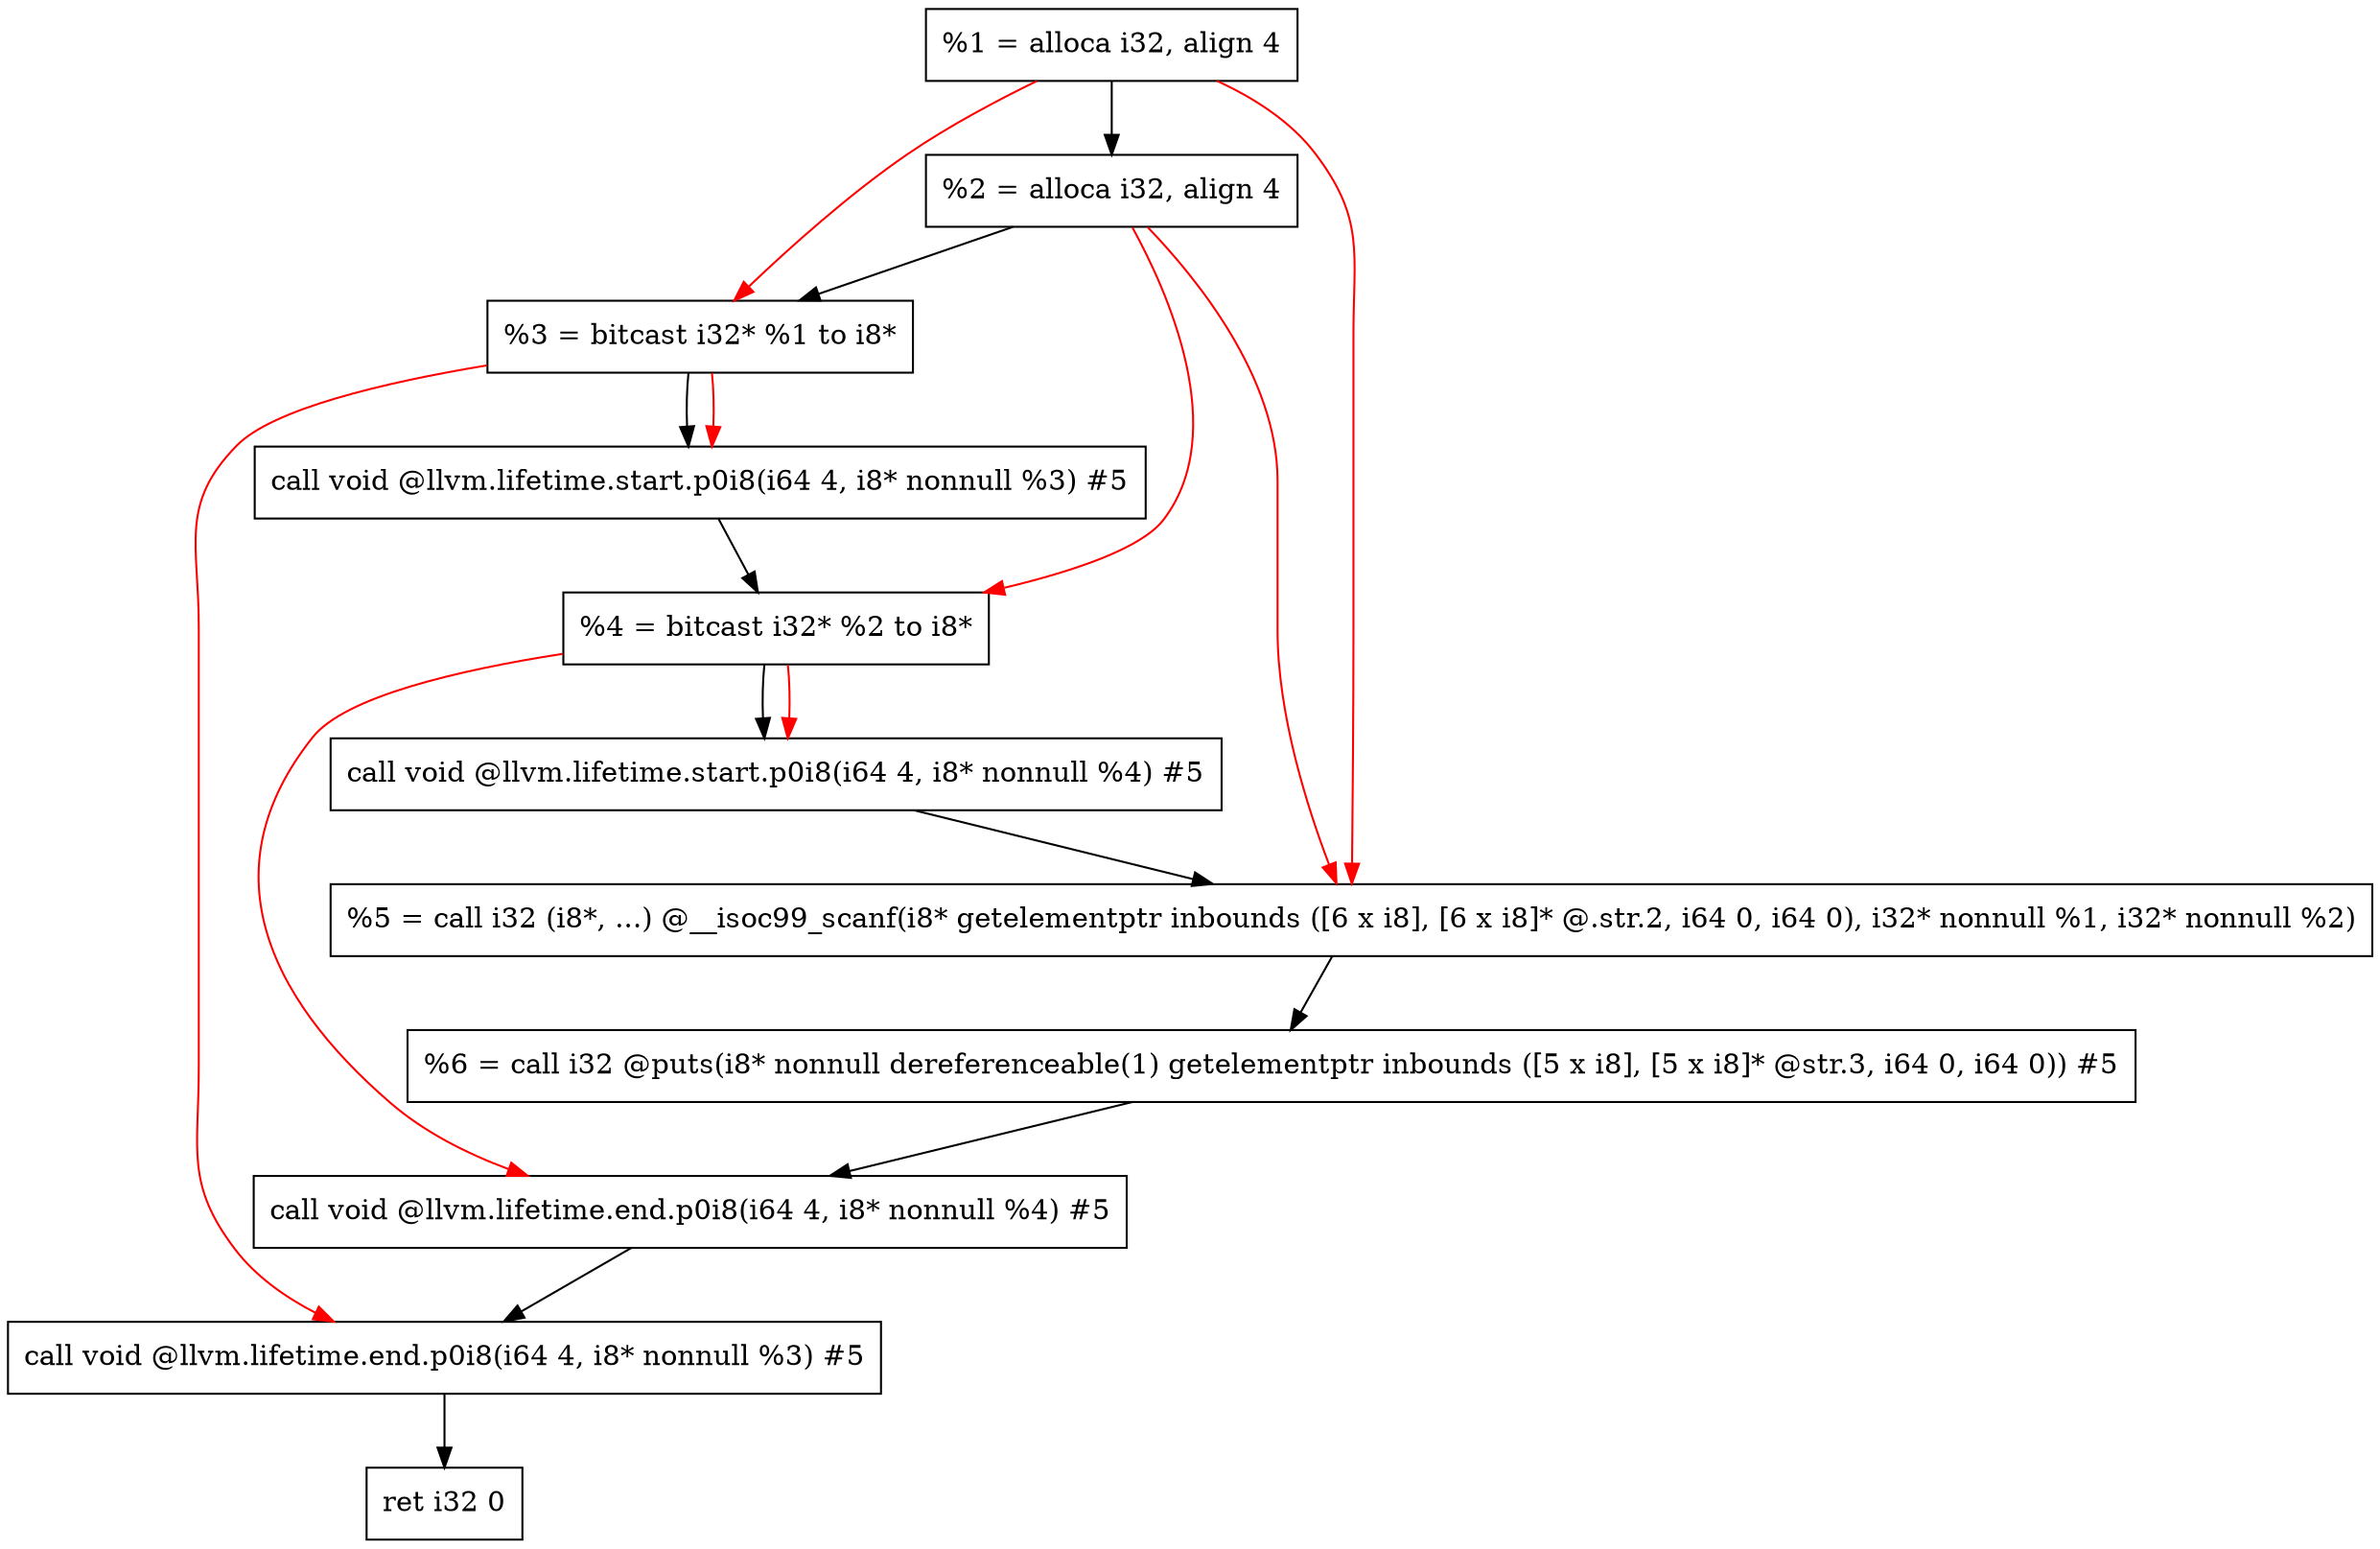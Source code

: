 digraph "DFG for'main' function" {
	Node0xb6ea08[shape=record, label="  %1 = alloca i32, align 4"];
	Node0xb6eab8[shape=record, label="  %2 = alloca i32, align 4"];
	Node0xb6eb48[shape=record, label="  %3 = bitcast i32* %1 to i8*"];
	Node0xb6efa8[shape=record, label="  call void @llvm.lifetime.start.p0i8(i64 4, i8* nonnull %3) #5"];
	Node0xb6f088[shape=record, label="  %4 = bitcast i32* %2 to i8*"];
	Node0xb6f1a8[shape=record, label="  call void @llvm.lifetime.start.p0i8(i64 4, i8* nonnull %4) #5"];
	Node0xb6f3e0[shape=record, label="  %5 = call i32 (i8*, ...) @__isoc99_scanf(i8* getelementptr inbounds ([6 x i8], [6 x i8]* @.str.2, i64 0, i64 0), i32* nonnull %1, i32* nonnull %2)"];
	Node0xb6f4b0[shape=record, label="  %6 = call i32 @puts(i8* nonnull dereferenceable(1) getelementptr inbounds ([5 x i8], [5 x i8]* @str.3, i64 0, i64 0)) #5"];
	Node0xb6f6c8[shape=record, label="  call void @llvm.lifetime.end.p0i8(i64 4, i8* nonnull %4) #5"];
	Node0xb6f828[shape=record, label="  call void @llvm.lifetime.end.p0i8(i64 4, i8* nonnull %3) #5"];
	Node0xb6f8e8[shape=record, label="  ret i32 0"];
	Node0xb6ea08 -> Node0xb6eab8;
	Node0xb6eab8 -> Node0xb6eb48;
	Node0xb6eb48 -> Node0xb6efa8;
	Node0xb6efa8 -> Node0xb6f088;
	Node0xb6f088 -> Node0xb6f1a8;
	Node0xb6f1a8 -> Node0xb6f3e0;
	Node0xb6f3e0 -> Node0xb6f4b0;
	Node0xb6f4b0 -> Node0xb6f6c8;
	Node0xb6f6c8 -> Node0xb6f828;
	Node0xb6f828 -> Node0xb6f8e8;
edge [color=red]
	Node0xb6ea08 -> Node0xb6eb48;
	Node0xb6eb48 -> Node0xb6efa8;
	Node0xb6eab8 -> Node0xb6f088;
	Node0xb6f088 -> Node0xb6f1a8;
	Node0xb6ea08 -> Node0xb6f3e0;
	Node0xb6eab8 -> Node0xb6f3e0;
	Node0xb6f088 -> Node0xb6f6c8;
	Node0xb6eb48 -> Node0xb6f828;
}
